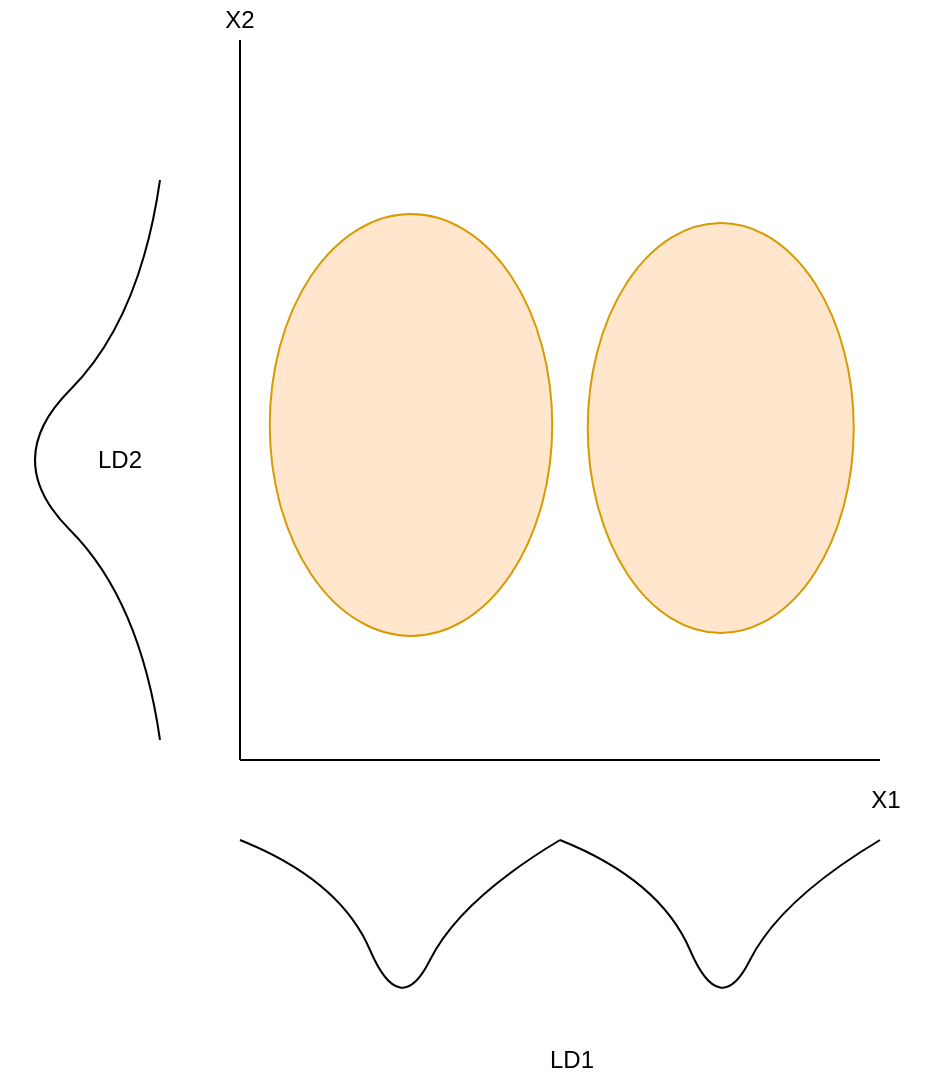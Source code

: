 <mxfile version="14.4.9" type="device"><diagram id="js6UL0Vre0PLyedTTDMO" name="Page-1"><mxGraphModel dx="1102" dy="621" grid="1" gridSize="10" guides="1" tooltips="1" connect="1" arrows="1" fold="1" page="1" pageScale="1" pageWidth="827" pageHeight="1169" math="0" shadow="0"><root><mxCell id="0"/><mxCell id="1" parent="0"/><mxCell id="sonisoCz9O6q4vFgqxyF-46" value="" style="group" vertex="1" connectable="0" parent="1"><mxGeometry x="170" y="90" width="467.87" height="510" as="geometry"/></mxCell><mxCell id="sonisoCz9O6q4vFgqxyF-24" value="" style="group" vertex="1" connectable="0" parent="sonisoCz9O6q4vFgqxyF-46"><mxGeometry x="300.37" y="120" width="167.5" height="178" as="geometry"/></mxCell><mxCell id="sonisoCz9O6q4vFgqxyF-26" value="" style="ellipse;whiteSpace=wrap;html=1;rotation=90;fillColor=#ffe6cc;strokeColor=#d79b00;" vertex="1" parent="sonisoCz9O6q4vFgqxyF-24"><mxGeometry x="-42.5" y="27.5" width="205" height="133" as="geometry"/></mxCell><mxCell id="sonisoCz9O6q4vFgqxyF-15" value="" style="shape=image;html=1;verticalAlign=top;verticalLabelPosition=bottom;labelBackgroundColor=#ffffff;imageAspect=0;aspect=fixed;image=https://cdn1.iconfinder.com/data/icons/feather-2/24/minus-circle-128.png" vertex="1" parent="sonisoCz9O6q4vFgqxyF-24"><mxGeometry x="46" width="28" height="28" as="geometry"/></mxCell><mxCell id="sonisoCz9O6q4vFgqxyF-16" value="" style="shape=image;html=1;verticalAlign=top;verticalLabelPosition=bottom;labelBackgroundColor=#ffffff;imageAspect=0;aspect=fixed;image=https://cdn1.iconfinder.com/data/icons/feather-2/24/minus-circle-128.png" vertex="1" parent="sonisoCz9O6q4vFgqxyF-24"><mxGeometry x="74" y="48" width="28" height="28" as="geometry"/></mxCell><mxCell id="sonisoCz9O6q4vFgqxyF-17" value="" style="shape=image;html=1;verticalAlign=top;verticalLabelPosition=bottom;labelBackgroundColor=#ffffff;imageAspect=0;aspect=fixed;image=https://cdn1.iconfinder.com/data/icons/feather-2/24/minus-circle-128.png" vertex="1" parent="sonisoCz9O6q4vFgqxyF-24"><mxGeometry x="18" y="48" width="28" height="28" as="geometry"/></mxCell><mxCell id="sonisoCz9O6q4vFgqxyF-18" value="" style="shape=image;html=1;verticalAlign=top;verticalLabelPosition=bottom;labelBackgroundColor=#ffffff;imageAspect=0;aspect=fixed;image=https://cdn1.iconfinder.com/data/icons/feather-2/24/minus-circle-128.png" vertex="1" parent="sonisoCz9O6q4vFgqxyF-24"><mxGeometry x="94" y="80" width="28" height="28" as="geometry"/></mxCell><mxCell id="sonisoCz9O6q4vFgqxyF-19" value="" style="shape=image;html=1;verticalAlign=top;verticalLabelPosition=bottom;labelBackgroundColor=#ffffff;imageAspect=0;aspect=fixed;image=https://cdn1.iconfinder.com/data/icons/feather-2/24/minus-circle-128.png" vertex="1" parent="sonisoCz9O6q4vFgqxyF-24"><mxGeometry x="46" y="80" width="28" height="28" as="geometry"/></mxCell><mxCell id="sonisoCz9O6q4vFgqxyF-20" value="" style="shape=image;html=1;verticalAlign=top;verticalLabelPosition=bottom;labelBackgroundColor=#ffffff;imageAspect=0;aspect=fixed;image=https://cdn1.iconfinder.com/data/icons/feather-2/24/minus-circle-128.png" vertex="1" parent="sonisoCz9O6q4vFgqxyF-24"><mxGeometry y="82" width="28" height="28" as="geometry"/></mxCell><mxCell id="sonisoCz9O6q4vFgqxyF-21" value="" style="shape=image;html=1;verticalAlign=top;verticalLabelPosition=bottom;labelBackgroundColor=#ffffff;imageAspect=0;aspect=fixed;image=https://cdn1.iconfinder.com/data/icons/feather-2/24/minus-circle-128.png" vertex="1" parent="sonisoCz9O6q4vFgqxyF-24"><mxGeometry x="18" y="110" width="28" height="28" as="geometry"/></mxCell><mxCell id="sonisoCz9O6q4vFgqxyF-22" value="" style="shape=image;html=1;verticalAlign=top;verticalLabelPosition=bottom;labelBackgroundColor=#ffffff;imageAspect=0;aspect=fixed;image=https://cdn1.iconfinder.com/data/icons/feather-2/24/minus-circle-128.png" vertex="1" parent="sonisoCz9O6q4vFgqxyF-24"><mxGeometry x="74" y="110" width="28" height="28" as="geometry"/></mxCell><mxCell id="sonisoCz9O6q4vFgqxyF-23" value="" style="shape=image;html=1;verticalAlign=top;verticalLabelPosition=bottom;labelBackgroundColor=#ffffff;imageAspect=0;aspect=fixed;image=https://cdn1.iconfinder.com/data/icons/feather-2/24/minus-circle-128.png" vertex="1" parent="sonisoCz9O6q4vFgqxyF-24"><mxGeometry x="48" y="150" width="28" height="28" as="geometry"/></mxCell><mxCell id="sonisoCz9O6q4vFgqxyF-25" value="" style="group" vertex="1" connectable="0" parent="sonisoCz9O6q4vFgqxyF-46"><mxGeometry x="150.37" y="120" width="167.5" height="188" as="geometry"/></mxCell><mxCell id="sonisoCz9O6q4vFgqxyF-38" value="" style="ellipse;whiteSpace=wrap;html=1;rotation=90;fillColor=#ffe6cc;strokeColor=#d79b00;" vertex="1" parent="sonisoCz9O6q4vFgqxyF-25"><mxGeometry x="-50.37" y="21.88" width="211" height="141.25" as="geometry"/></mxCell><mxCell id="sonisoCz9O6q4vFgqxyF-1" value="" style="shape=image;html=1;verticalAlign=top;verticalLabelPosition=bottom;labelBackgroundColor=#ffffff;imageAspect=0;aspect=fixed;image=https://cdn4.iconfinder.com/data/icons/ionicons/512/icon-plus-circled-128.png" vertex="1" parent="sonisoCz9O6q4vFgqxyF-25"><mxGeometry x="48" width="28" height="28" as="geometry"/></mxCell><mxCell id="sonisoCz9O6q4vFgqxyF-2" value="" style="shape=image;html=1;verticalAlign=top;verticalLabelPosition=bottom;labelBackgroundColor=#ffffff;imageAspect=0;aspect=fixed;image=https://cdn4.iconfinder.com/data/icons/ionicons/512/icon-plus-circled-128.png" vertex="1" parent="sonisoCz9O6q4vFgqxyF-25"><mxGeometry x="76" y="48" width="28" height="28" as="geometry"/></mxCell><mxCell id="sonisoCz9O6q4vFgqxyF-3" value="" style="shape=image;html=1;verticalAlign=top;verticalLabelPosition=bottom;labelBackgroundColor=#ffffff;imageAspect=0;aspect=fixed;image=https://cdn4.iconfinder.com/data/icons/ionicons/512/icon-plus-circled-128.png" vertex="1" parent="sonisoCz9O6q4vFgqxyF-25"><mxGeometry x="38" y="160" width="28" height="28" as="geometry"/></mxCell><mxCell id="sonisoCz9O6q4vFgqxyF-4" value="" style="shape=image;html=1;verticalAlign=top;verticalLabelPosition=bottom;labelBackgroundColor=#ffffff;imageAspect=0;aspect=fixed;image=https://cdn4.iconfinder.com/data/icons/ionicons/512/icon-plus-circled-128.png" vertex="1" parent="sonisoCz9O6q4vFgqxyF-25"><mxGeometry x="20" y="48" width="28" height="28" as="geometry"/></mxCell><mxCell id="sonisoCz9O6q4vFgqxyF-5" value="" style="shape=image;html=1;verticalAlign=top;verticalLabelPosition=bottom;labelBackgroundColor=#ffffff;imageAspect=0;aspect=fixed;image=https://cdn4.iconfinder.com/data/icons/ionicons/512/icon-plus-circled-128.png" vertex="1" parent="sonisoCz9O6q4vFgqxyF-25"><mxGeometry x="88" y="80" width="28" height="28" as="geometry"/></mxCell><mxCell id="sonisoCz9O6q4vFgqxyF-6" value="" style="shape=image;html=1;verticalAlign=top;verticalLabelPosition=bottom;labelBackgroundColor=#ffffff;imageAspect=0;aspect=fixed;image=https://cdn4.iconfinder.com/data/icons/ionicons/512/icon-plus-circled-128.png" vertex="1" parent="sonisoCz9O6q4vFgqxyF-25"><mxGeometry x="66" y="110" width="28" height="28" as="geometry"/></mxCell><mxCell id="sonisoCz9O6q4vFgqxyF-7" value="" style="shape=image;html=1;verticalAlign=top;verticalLabelPosition=bottom;labelBackgroundColor=#ffffff;imageAspect=0;aspect=fixed;image=https://cdn4.iconfinder.com/data/icons/ionicons/512/icon-plus-circled-128.png" vertex="1" parent="sonisoCz9O6q4vFgqxyF-25"><mxGeometry x="48" y="80" width="28" height="28" as="geometry"/></mxCell><mxCell id="sonisoCz9O6q4vFgqxyF-8" value="" style="shape=image;html=1;verticalAlign=top;verticalLabelPosition=bottom;labelBackgroundColor=#ffffff;imageAspect=0;aspect=fixed;image=https://cdn4.iconfinder.com/data/icons/ionicons/512/icon-plus-circled-128.png" vertex="1" parent="sonisoCz9O6q4vFgqxyF-25"><mxGeometry x="20" y="110" width="28" height="28" as="geometry"/></mxCell><mxCell id="sonisoCz9O6q4vFgqxyF-10" value="" style="shape=image;html=1;verticalAlign=top;verticalLabelPosition=bottom;labelBackgroundColor=#ffffff;imageAspect=0;aspect=fixed;image=https://cdn4.iconfinder.com/data/icons/ionicons/512/icon-plus-circled-128.png" vertex="1" parent="sonisoCz9O6q4vFgqxyF-25"><mxGeometry y="80" width="28" height="28" as="geometry"/></mxCell><mxCell id="sonisoCz9O6q4vFgqxyF-39" value="" style="endArrow=none;html=1;" edge="1" parent="sonisoCz9O6q4vFgqxyF-46"><mxGeometry width="50" height="50" relative="1" as="geometry"><mxPoint x="120" y="380" as="sourcePoint"/><mxPoint x="440" y="380" as="targetPoint"/></mxGeometry></mxCell><mxCell id="sonisoCz9O6q4vFgqxyF-40" value="" style="endArrow=none;html=1;" edge="1" parent="sonisoCz9O6q4vFgqxyF-46"><mxGeometry width="50" height="50" relative="1" as="geometry"><mxPoint x="120" y="380" as="sourcePoint"/><mxPoint x="120" y="20" as="targetPoint"/></mxGeometry></mxCell><mxCell id="sonisoCz9O6q4vFgqxyF-41" value="X1" style="text;html=1;strokeColor=none;fillColor=none;align=center;verticalAlign=middle;whiteSpace=wrap;rounded=0;" vertex="1" parent="sonisoCz9O6q4vFgqxyF-46"><mxGeometry x="423" y="390" width="40" height="20" as="geometry"/></mxCell><mxCell id="sonisoCz9O6q4vFgqxyF-42" value="X2" style="text;html=1;strokeColor=none;fillColor=none;align=center;verticalAlign=middle;whiteSpace=wrap;rounded=0;" vertex="1" parent="sonisoCz9O6q4vFgqxyF-46"><mxGeometry x="100" width="40" height="20" as="geometry"/></mxCell><mxCell id="sonisoCz9O6q4vFgqxyF-43" value="" style="endArrow=none;html=1;curved=1;" edge="1" parent="sonisoCz9O6q4vFgqxyF-46"><mxGeometry width="50" height="50" relative="1" as="geometry"><mxPoint x="120" y="420" as="sourcePoint"/><mxPoint x="280" y="420" as="targetPoint"/><Array as="points"><mxPoint x="170" y="440"/><mxPoint x="200" y="510"/><mxPoint x="230" y="450"/></Array></mxGeometry></mxCell><mxCell id="sonisoCz9O6q4vFgqxyF-44" value="" style="endArrow=none;html=1;curved=1;" edge="1" parent="sonisoCz9O6q4vFgqxyF-46"><mxGeometry width="50" height="50" relative="1" as="geometry"><mxPoint x="280" y="420" as="sourcePoint"/><mxPoint x="440" y="420" as="targetPoint"/><Array as="points"><mxPoint x="330" y="440"/><mxPoint x="360" y="510"/><mxPoint x="390" y="450"/></Array></mxGeometry></mxCell><mxCell id="sonisoCz9O6q4vFgqxyF-45" value="" style="endArrow=none;html=1;curved=1;" edge="1" parent="sonisoCz9O6q4vFgqxyF-46"><mxGeometry width="50" height="50" relative="1" as="geometry"><mxPoint x="80" y="370" as="sourcePoint"/><mxPoint x="80" y="90" as="targetPoint"/><Array as="points"><mxPoint x="70" y="300"/><mxPoint y="230"/><mxPoint x="70" y="160"/></Array></mxGeometry></mxCell><mxCell id="sonisoCz9O6q4vFgqxyF-47" value="LD2" style="text;html=1;strokeColor=none;fillColor=none;align=center;verticalAlign=middle;whiteSpace=wrap;rounded=0;" vertex="1" parent="sonisoCz9O6q4vFgqxyF-46"><mxGeometry x="40" y="220" width="40" height="20" as="geometry"/></mxCell><mxCell id="sonisoCz9O6q4vFgqxyF-48" value="LD1" style="text;html=1;strokeColor=none;fillColor=none;align=center;verticalAlign=middle;whiteSpace=wrap;rounded=0;" vertex="1" parent="1"><mxGeometry x="436" y="610" width="40" height="20" as="geometry"/></mxCell></root></mxGraphModel></diagram></mxfile>